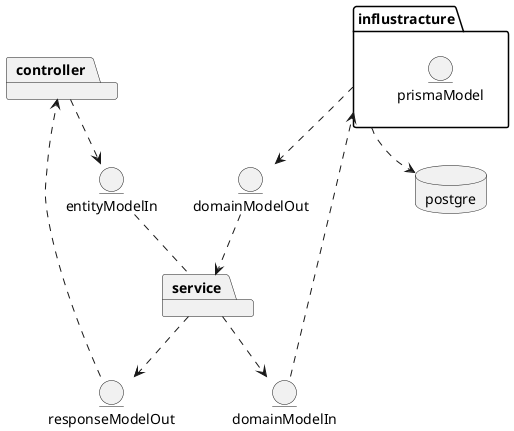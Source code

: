 @startuml

package controller
entity entityModelIn
entity responseModelOut

package service
entity domainModelIn
entity domainModelOut

package influstracture {
  entity prismaModel
}

database postgre

controller ..> entityModelIn
entityModelIn .. service
service ..> responseModelOut
responseModelOut ..> controller

service ..> domainModelIn
domainModelIn ..> influstracture
influstracture ..> domainModelOut
domainModelOut ..> service


influstracture ..> postgre

@enduml
